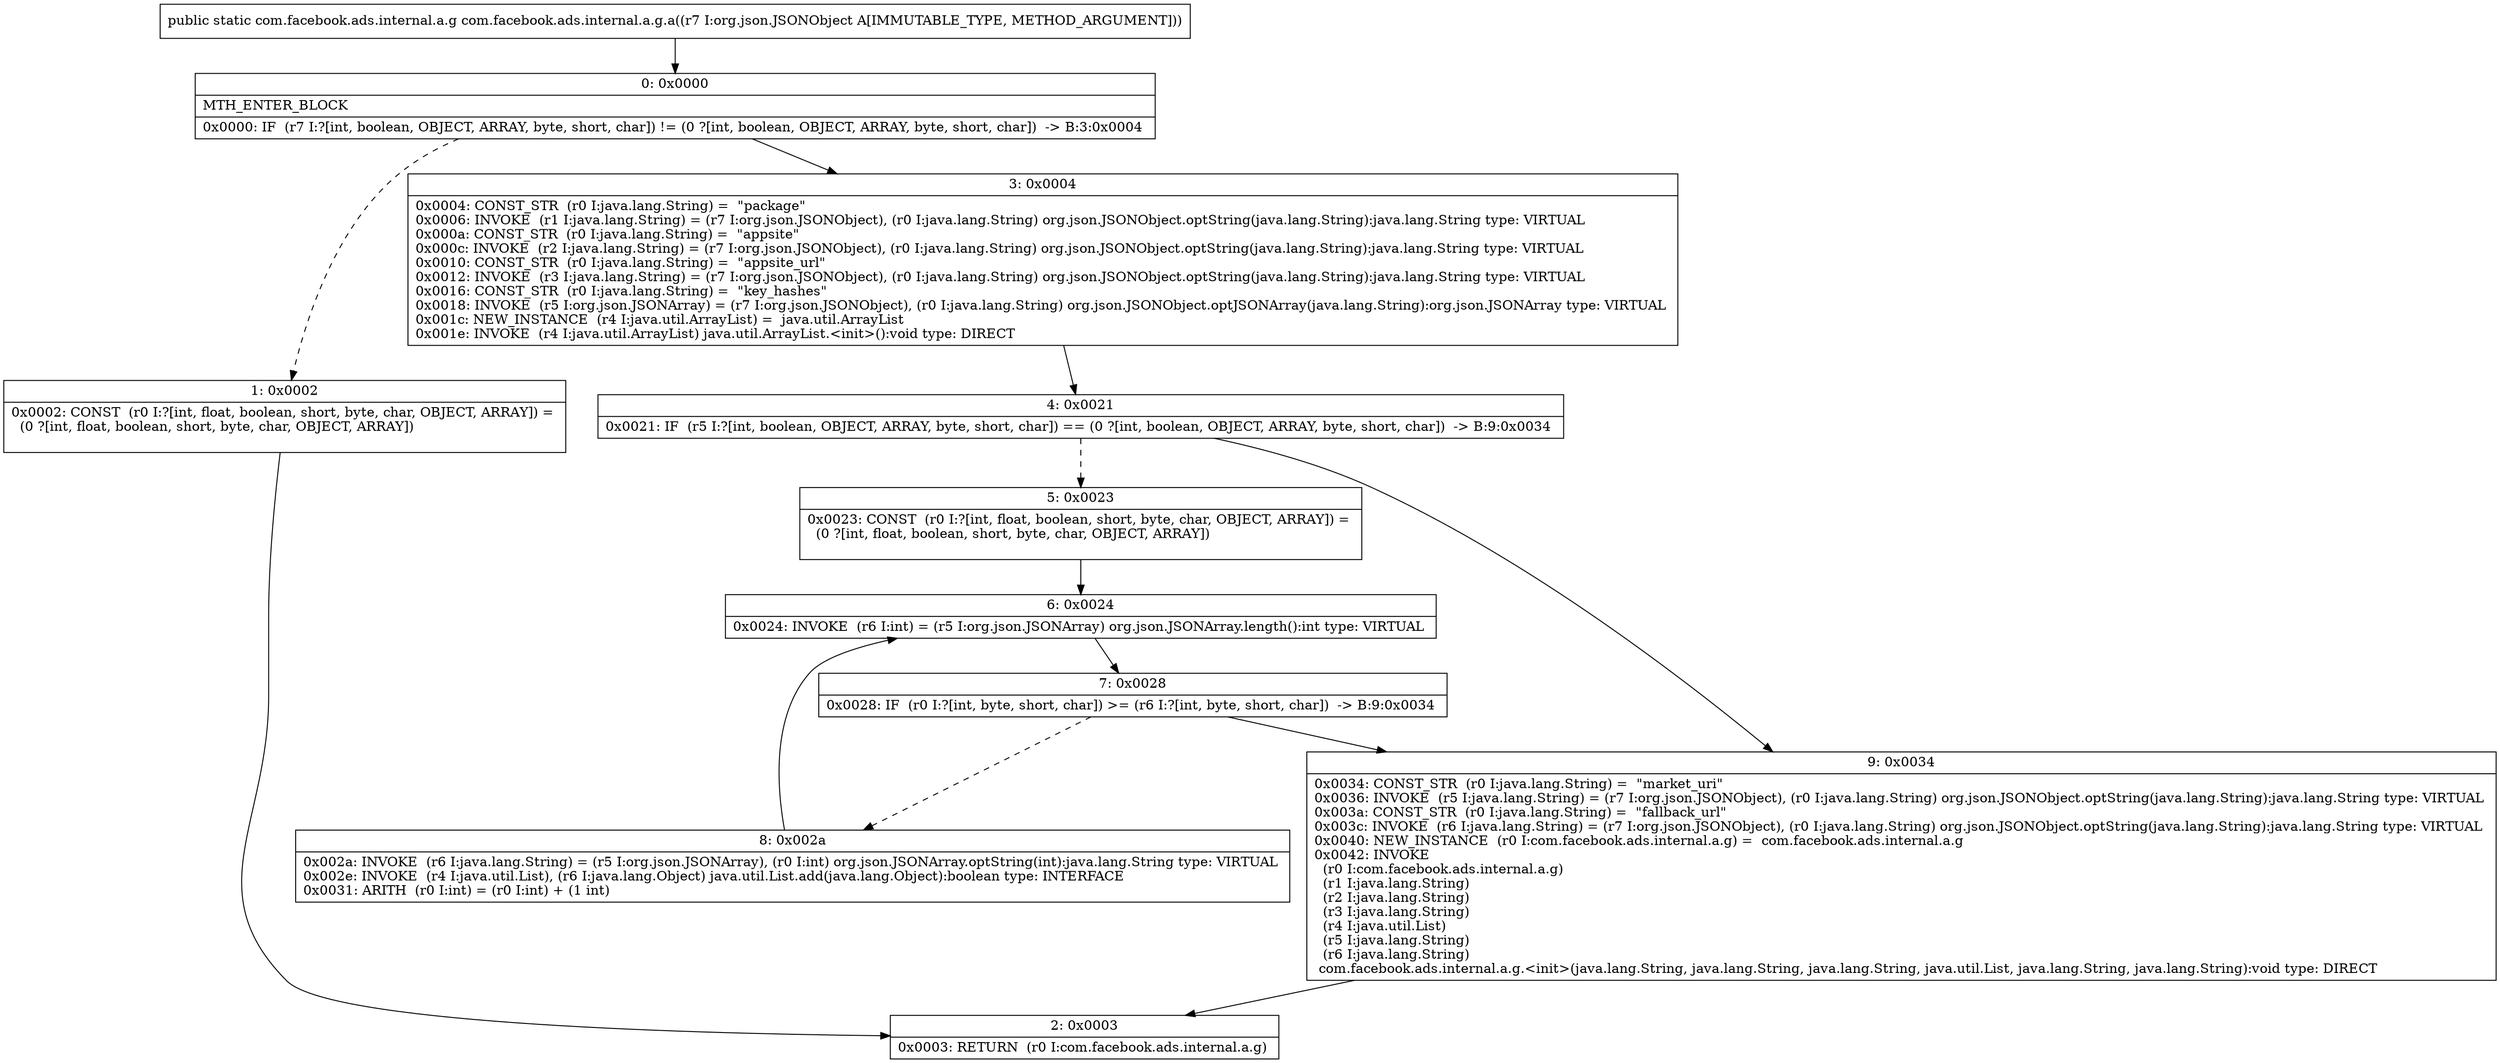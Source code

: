 digraph "CFG forcom.facebook.ads.internal.a.g.a(Lorg\/json\/JSONObject;)Lcom\/facebook\/ads\/internal\/a\/g;" {
Node_0 [shape=record,label="{0\:\ 0x0000|MTH_ENTER_BLOCK\l|0x0000: IF  (r7 I:?[int, boolean, OBJECT, ARRAY, byte, short, char]) != (0 ?[int, boolean, OBJECT, ARRAY, byte, short, char])  \-\> B:3:0x0004 \l}"];
Node_1 [shape=record,label="{1\:\ 0x0002|0x0002: CONST  (r0 I:?[int, float, boolean, short, byte, char, OBJECT, ARRAY]) = \l  (0 ?[int, float, boolean, short, byte, char, OBJECT, ARRAY])\l \l}"];
Node_2 [shape=record,label="{2\:\ 0x0003|0x0003: RETURN  (r0 I:com.facebook.ads.internal.a.g) \l}"];
Node_3 [shape=record,label="{3\:\ 0x0004|0x0004: CONST_STR  (r0 I:java.lang.String) =  \"package\" \l0x0006: INVOKE  (r1 I:java.lang.String) = (r7 I:org.json.JSONObject), (r0 I:java.lang.String) org.json.JSONObject.optString(java.lang.String):java.lang.String type: VIRTUAL \l0x000a: CONST_STR  (r0 I:java.lang.String) =  \"appsite\" \l0x000c: INVOKE  (r2 I:java.lang.String) = (r7 I:org.json.JSONObject), (r0 I:java.lang.String) org.json.JSONObject.optString(java.lang.String):java.lang.String type: VIRTUAL \l0x0010: CONST_STR  (r0 I:java.lang.String) =  \"appsite_url\" \l0x0012: INVOKE  (r3 I:java.lang.String) = (r7 I:org.json.JSONObject), (r0 I:java.lang.String) org.json.JSONObject.optString(java.lang.String):java.lang.String type: VIRTUAL \l0x0016: CONST_STR  (r0 I:java.lang.String) =  \"key_hashes\" \l0x0018: INVOKE  (r5 I:org.json.JSONArray) = (r7 I:org.json.JSONObject), (r0 I:java.lang.String) org.json.JSONObject.optJSONArray(java.lang.String):org.json.JSONArray type: VIRTUAL \l0x001c: NEW_INSTANCE  (r4 I:java.util.ArrayList) =  java.util.ArrayList \l0x001e: INVOKE  (r4 I:java.util.ArrayList) java.util.ArrayList.\<init\>():void type: DIRECT \l}"];
Node_4 [shape=record,label="{4\:\ 0x0021|0x0021: IF  (r5 I:?[int, boolean, OBJECT, ARRAY, byte, short, char]) == (0 ?[int, boolean, OBJECT, ARRAY, byte, short, char])  \-\> B:9:0x0034 \l}"];
Node_5 [shape=record,label="{5\:\ 0x0023|0x0023: CONST  (r0 I:?[int, float, boolean, short, byte, char, OBJECT, ARRAY]) = \l  (0 ?[int, float, boolean, short, byte, char, OBJECT, ARRAY])\l \l}"];
Node_6 [shape=record,label="{6\:\ 0x0024|0x0024: INVOKE  (r6 I:int) = (r5 I:org.json.JSONArray) org.json.JSONArray.length():int type: VIRTUAL \l}"];
Node_7 [shape=record,label="{7\:\ 0x0028|0x0028: IF  (r0 I:?[int, byte, short, char]) \>= (r6 I:?[int, byte, short, char])  \-\> B:9:0x0034 \l}"];
Node_8 [shape=record,label="{8\:\ 0x002a|0x002a: INVOKE  (r6 I:java.lang.String) = (r5 I:org.json.JSONArray), (r0 I:int) org.json.JSONArray.optString(int):java.lang.String type: VIRTUAL \l0x002e: INVOKE  (r4 I:java.util.List), (r6 I:java.lang.Object) java.util.List.add(java.lang.Object):boolean type: INTERFACE \l0x0031: ARITH  (r0 I:int) = (r0 I:int) + (1 int) \l}"];
Node_9 [shape=record,label="{9\:\ 0x0034|0x0034: CONST_STR  (r0 I:java.lang.String) =  \"market_uri\" \l0x0036: INVOKE  (r5 I:java.lang.String) = (r7 I:org.json.JSONObject), (r0 I:java.lang.String) org.json.JSONObject.optString(java.lang.String):java.lang.String type: VIRTUAL \l0x003a: CONST_STR  (r0 I:java.lang.String) =  \"fallback_url\" \l0x003c: INVOKE  (r6 I:java.lang.String) = (r7 I:org.json.JSONObject), (r0 I:java.lang.String) org.json.JSONObject.optString(java.lang.String):java.lang.String type: VIRTUAL \l0x0040: NEW_INSTANCE  (r0 I:com.facebook.ads.internal.a.g) =  com.facebook.ads.internal.a.g \l0x0042: INVOKE  \l  (r0 I:com.facebook.ads.internal.a.g)\l  (r1 I:java.lang.String)\l  (r2 I:java.lang.String)\l  (r3 I:java.lang.String)\l  (r4 I:java.util.List)\l  (r5 I:java.lang.String)\l  (r6 I:java.lang.String)\l com.facebook.ads.internal.a.g.\<init\>(java.lang.String, java.lang.String, java.lang.String, java.util.List, java.lang.String, java.lang.String):void type: DIRECT \l}"];
MethodNode[shape=record,label="{public static com.facebook.ads.internal.a.g com.facebook.ads.internal.a.g.a((r7 I:org.json.JSONObject A[IMMUTABLE_TYPE, METHOD_ARGUMENT])) }"];
MethodNode -> Node_0;
Node_0 -> Node_1[style=dashed];
Node_0 -> Node_3;
Node_1 -> Node_2;
Node_3 -> Node_4;
Node_4 -> Node_5[style=dashed];
Node_4 -> Node_9;
Node_5 -> Node_6;
Node_6 -> Node_7;
Node_7 -> Node_8[style=dashed];
Node_7 -> Node_9;
Node_8 -> Node_6;
Node_9 -> Node_2;
}

